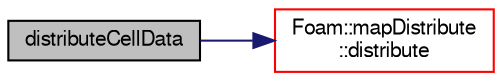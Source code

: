 digraph "distributeCellData"
{
  bgcolor="transparent";
  edge [fontname="FreeSans",fontsize="10",labelfontname="FreeSans",labelfontsize="10"];
  node [fontname="FreeSans",fontsize="10",shape=record];
  rankdir="LR";
  Node187 [label="distributeCellData",height=0.2,width=0.4,color="black", fillcolor="grey75", style="filled", fontcolor="black"];
  Node187 -> Node188 [color="midnightblue",fontsize="10",style="solid",fontname="FreeSans"];
  Node188 [label="Foam::mapDistribute\l::distribute",height=0.2,width=0.4,color="red",URL="$a27362.html#a33e0f8481eb68bf011731ec98e8f7c65",tooltip="Distribute data. Note:schedule only used for Pstream::scheduled. "];
}
